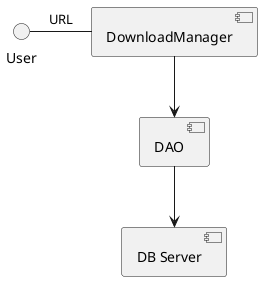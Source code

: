 @startuml
'https://plantuml.com/component-diagram
User - [DownloadManager] : URL
[DownloadManager] --> [DAO]
[DAO] --> [DB Server]
@enduml